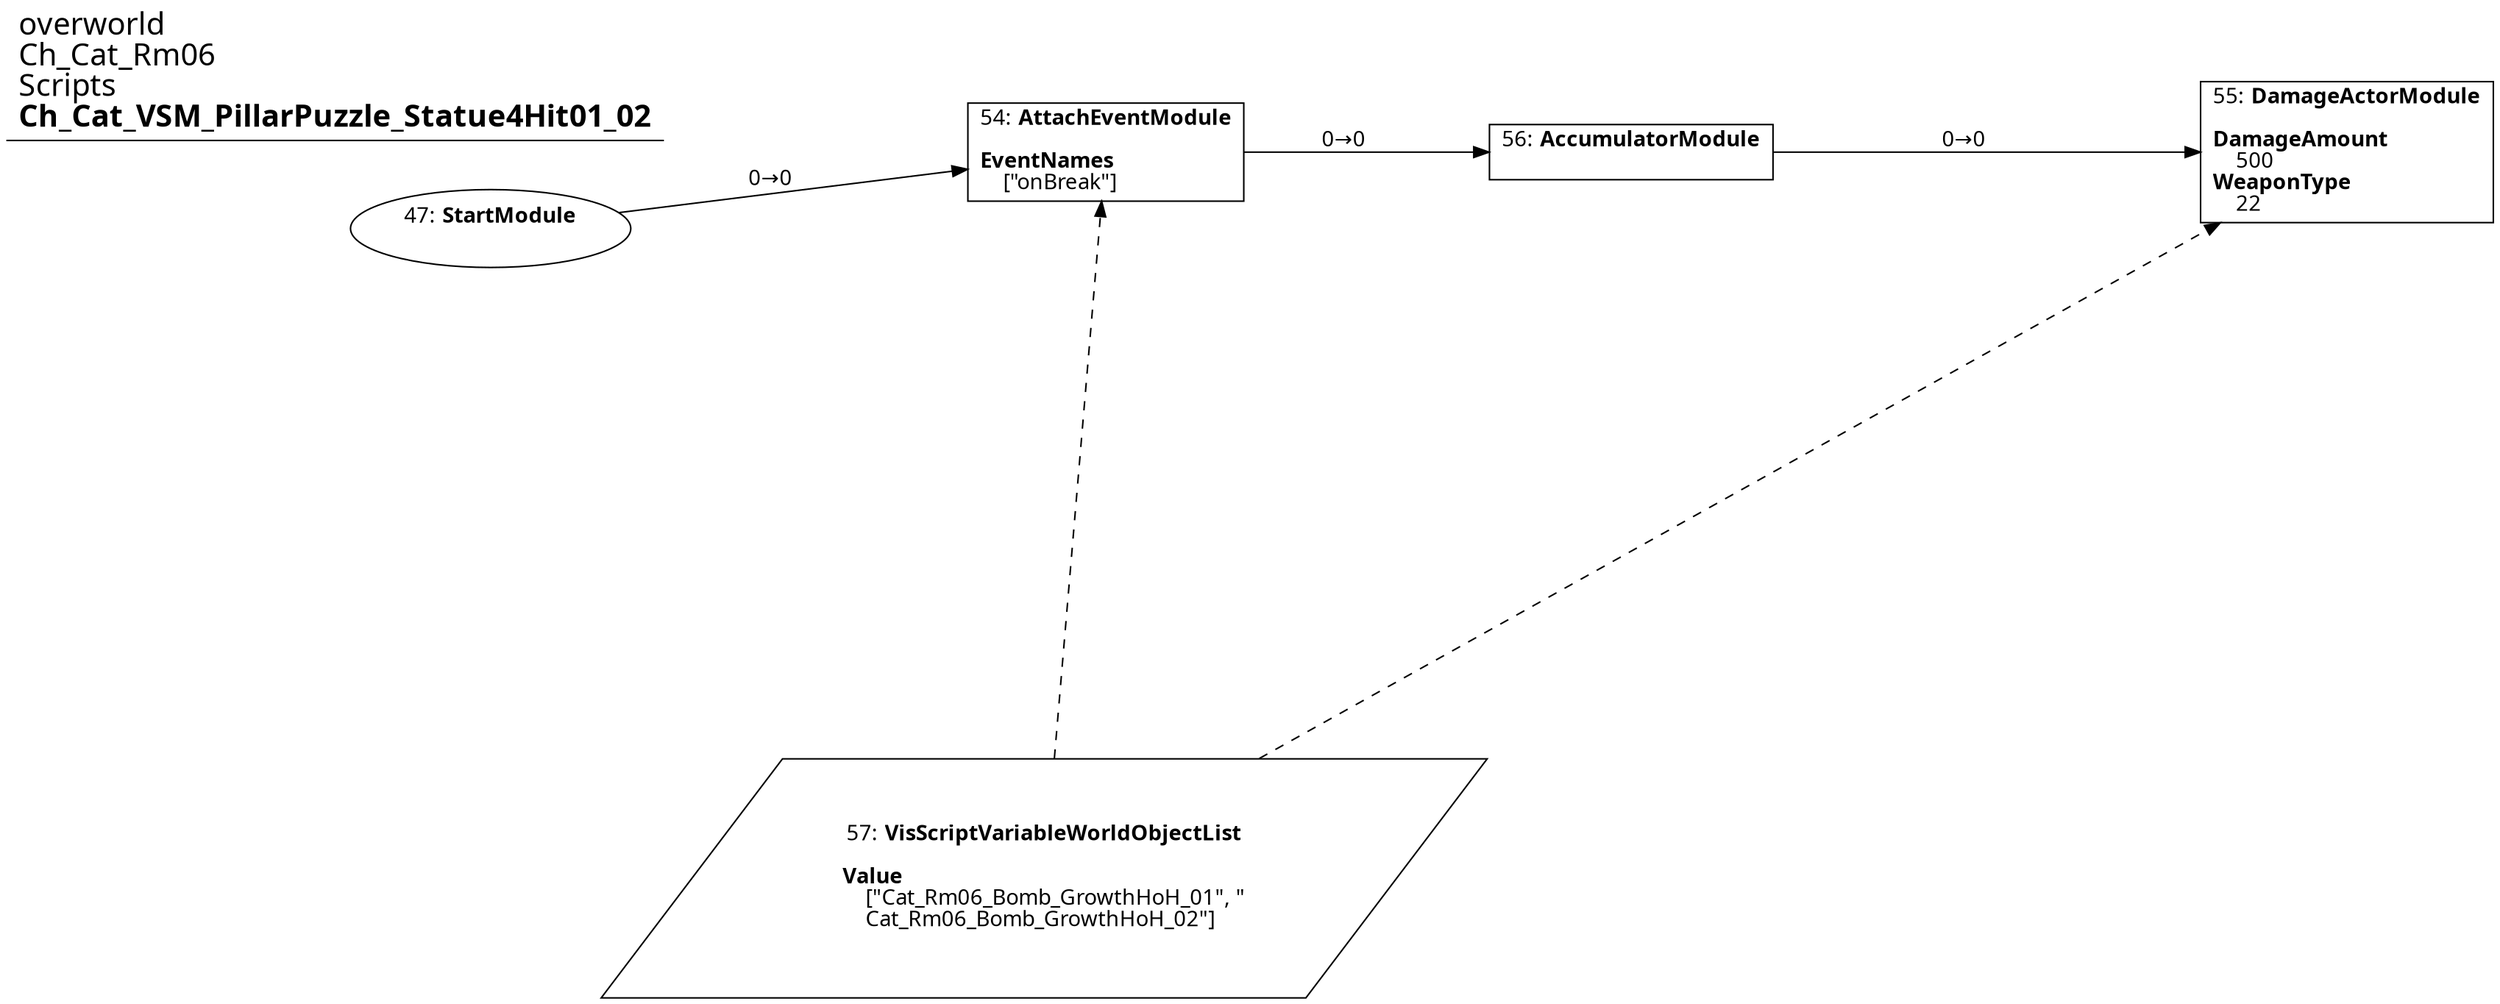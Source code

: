 digraph {
    layout = fdp;
    overlap = prism;
    sep = "+16";
    splines = spline;

    node [ shape = box ];

    graph [ fontname = "Segoe UI" ];
    node [ fontname = "Segoe UI" ];
    edge [ fontname = "Segoe UI" ];

    47 [ label = <47: <b>StartModule</b><br/><br/>> ];
    47 [ shape = oval ]
    47 [ pos = "-0.224,-0.202!" ];
    47 -> 54 [ label = "0→0" ];

    54 [ label = <54: <b>AttachEventModule</b><br/><br/><b>EventNames</b><br align="left"/>    [&quot;onBreak&quot;]<br align="left"/>> ];
    54 [ pos = "0.034,-0.202!" ];
    54 -> 56 [ label = "0→0" ];
    57 -> 54 [ style = dashed ];

    55 [ label = <55: <b>DamageActorModule</b><br/><br/><b>DamageAmount</b><br align="left"/>    500<br align="left"/><b>WeaponType</b><br align="left"/>    22<br align="left"/>> ];
    55 [ pos = "0.497,-0.202!" ];
    57 -> 55 [ style = dashed ];

    56 [ label = <56: <b>AccumulatorModule</b><br/><br/>> ];
    56 [ pos = "0.23,-0.202!" ];
    56 -> 55 [ label = "0→0" ];

    57 [ label = <57: <b>VisScriptVariableWorldObjectList</b><br/><br/><b>Value</b><br align="left"/>    [&quot;Cat_Rm06_Bomb_GrowthHoH_01&quot;, &quot;<br align="left"/>    Cat_Rm06_Bomb_GrowthHoH_02&quot;]<br align="left"/>> ];
    57 [ shape = parallelogram ]
    57 [ pos = "0.011000001,-0.47300002!" ];

    title [ pos = "-0.22500001,-0.201!" ];
    title [ shape = underline ];
    title [ label = <<font point-size="20">overworld<br align="left"/>Ch_Cat_Rm06<br align="left"/>Scripts<br align="left"/><b>Ch_Cat_VSM_PillarPuzzle_Statue4Hit01_02</b><br align="left"/></font>> ];
}
